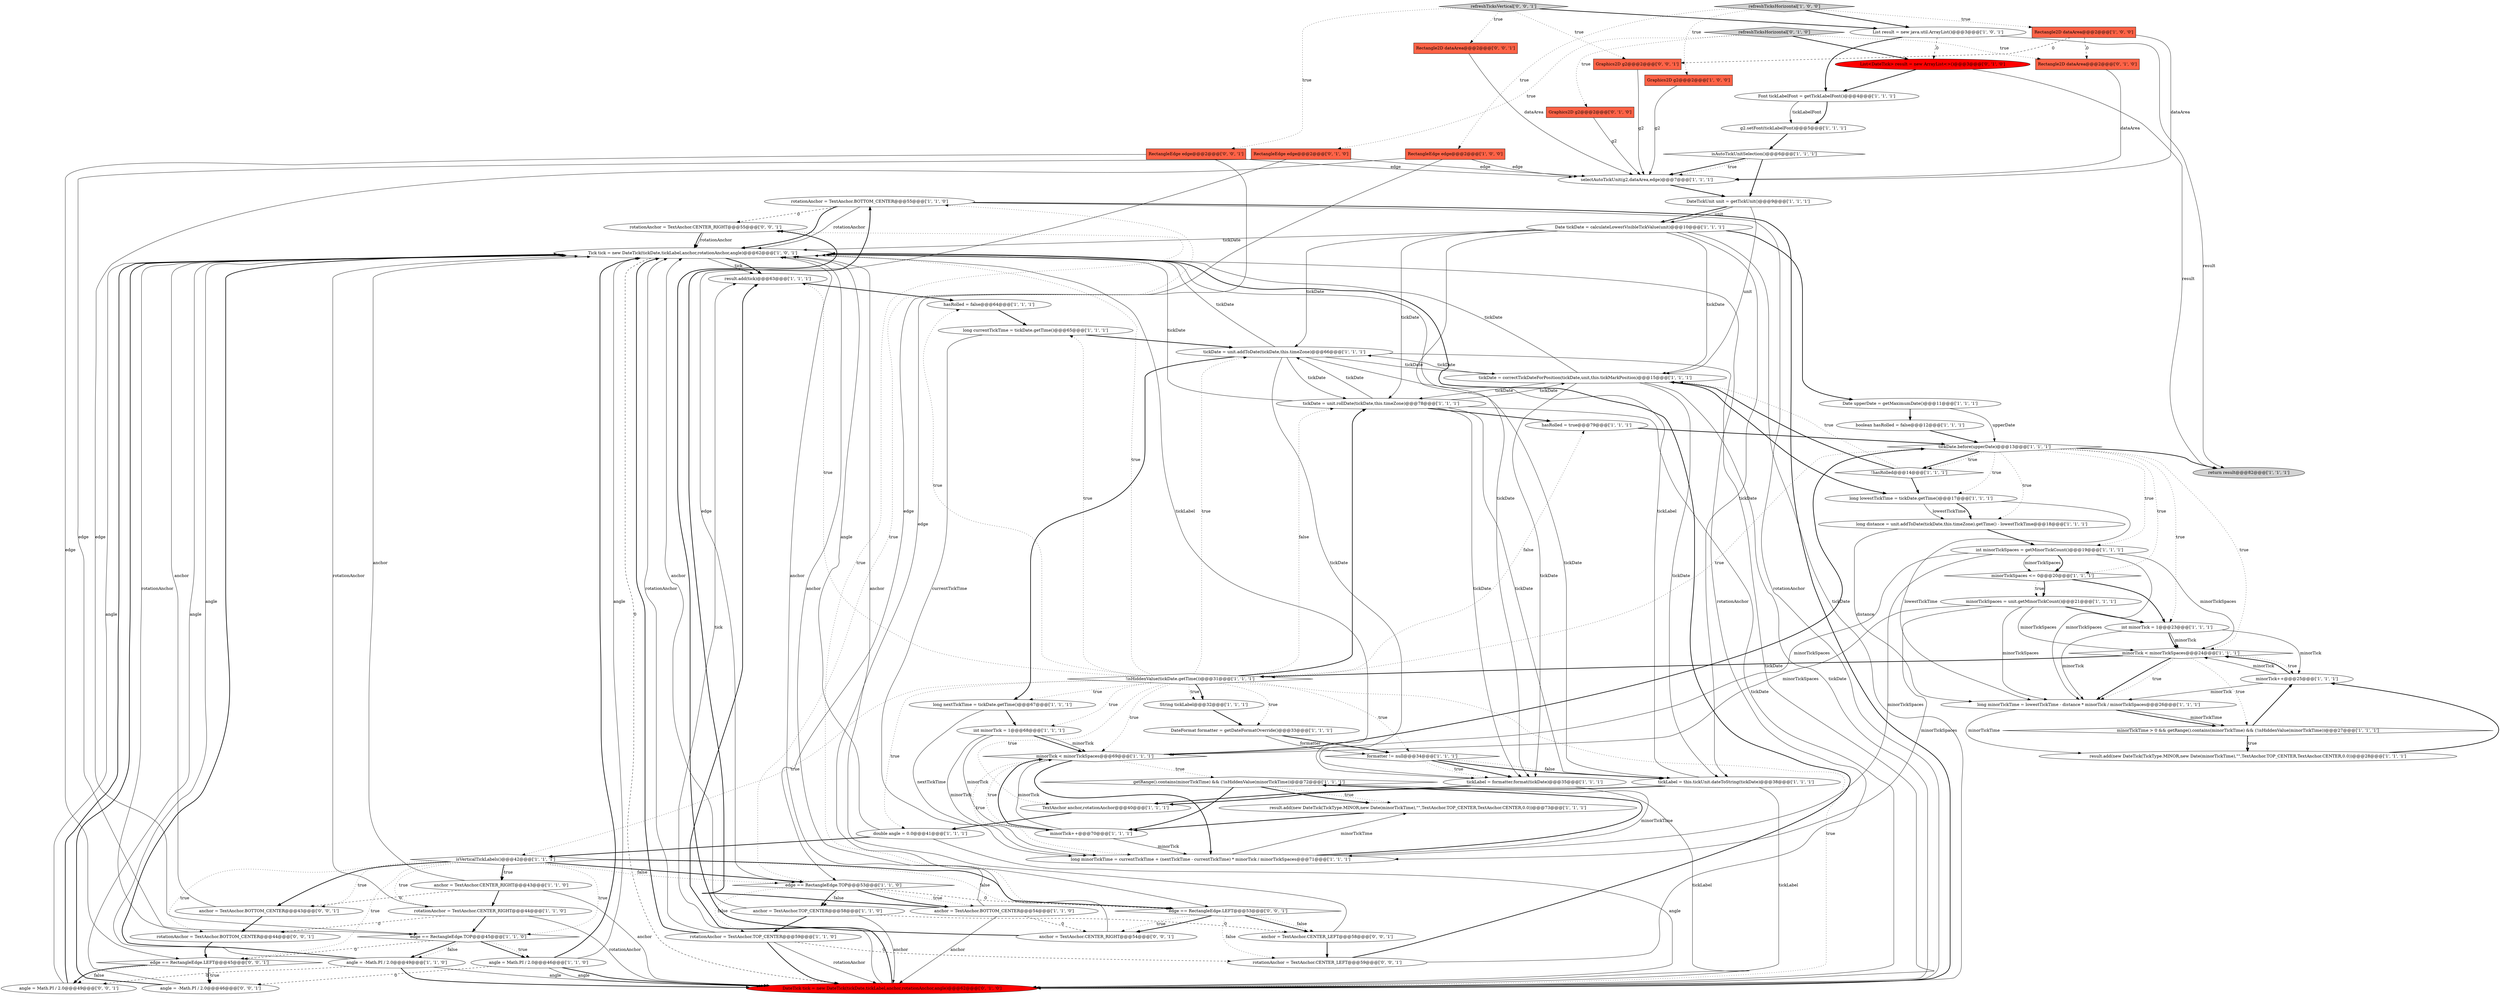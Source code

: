 digraph {
31 [style = filled, label = "rotationAnchor = TextAnchor.BOTTOM_CENTER@@@55@@@['1', '1', '0']", fillcolor = white, shape = ellipse image = "AAA0AAABBB1BBB"];
18 [style = filled, label = "minorTickSpaces <= 0@@@20@@@['1', '1', '1']", fillcolor = white, shape = diamond image = "AAA0AAABBB1BBB"];
51 [style = filled, label = "return result@@@82@@@['1', '1', '1']", fillcolor = lightgray, shape = ellipse image = "AAA0AAABBB1BBB"];
42 [style = filled, label = "tickDate = correctTickDateForPosition(tickDate,unit,this.tickMarkPosition)@@@15@@@['1', '1', '1']", fillcolor = white, shape = ellipse image = "AAA0AAABBB1BBB"];
15 [style = filled, label = "tickDate = unit.rollDate(tickDate,this.timeZone)@@@78@@@['1', '1', '1']", fillcolor = white, shape = ellipse image = "AAA0AAABBB1BBB"];
30 [style = filled, label = "boolean hasRolled = false@@@12@@@['1', '1', '1']", fillcolor = white, shape = ellipse image = "AAA0AAABBB1BBB"];
63 [style = filled, label = "RectangleEdge edge@@@2@@@['0', '1', '0']", fillcolor = tomato, shape = box image = "AAA0AAABBB2BBB"];
73 [style = filled, label = "rotationAnchor = TextAnchor.CENTER_LEFT@@@59@@@['0', '0', '1']", fillcolor = white, shape = ellipse image = "AAA0AAABBB3BBB"];
9 [style = filled, label = "tickLabel = this.tickUnit.dateToString(tickDate)@@@38@@@['1', '1', '1']", fillcolor = white, shape = ellipse image = "AAA0AAABBB1BBB"];
14 [style = filled, label = "anchor = TextAnchor.CENTER_RIGHT@@@43@@@['1', '1', '0']", fillcolor = white, shape = ellipse image = "AAA0AAABBB1BBB"];
36 [style = filled, label = "rotationAnchor = TextAnchor.CENTER_RIGHT@@@44@@@['1', '1', '0']", fillcolor = white, shape = ellipse image = "AAA0AAABBB1BBB"];
47 [style = filled, label = "selectAutoTickUnit(g2,dataArea,edge)@@@7@@@['1', '1', '1']", fillcolor = white, shape = ellipse image = "AAA0AAABBB1BBB"];
54 [style = filled, label = "g2.setFont(tickLabelFont)@@@5@@@['1', '1', '1']", fillcolor = white, shape = ellipse image = "AAA0AAABBB1BBB"];
29 [style = filled, label = "result.add(tick)@@@63@@@['1', '1', '1']", fillcolor = white, shape = ellipse image = "AAA0AAABBB1BBB"];
57 [style = filled, label = "Rectangle2D dataArea@@@2@@@['1', '0', '0']", fillcolor = tomato, shape = box image = "AAA1AAABBB1BBB"];
69 [style = filled, label = "edge == RectangleEdge.LEFT@@@45@@@['0', '0', '1']", fillcolor = white, shape = diamond image = "AAA0AAABBB3BBB"];
32 [style = filled, label = "result.add(new DateTick(TickType.MINOR,new Date(minorTickTime),\"\",TextAnchor.TOP_CENTER,TextAnchor.CENTER,0.0))@@@73@@@['1', '1', '1']", fillcolor = white, shape = ellipse image = "AAA0AAABBB1BBB"];
22 [style = filled, label = "Date upperDate = getMaximumDate()@@@11@@@['1', '1', '1']", fillcolor = white, shape = ellipse image = "AAA0AAABBB1BBB"];
26 [style = filled, label = "anchor = TextAnchor.TOP_CENTER@@@58@@@['1', '1', '0']", fillcolor = white, shape = ellipse image = "AAA0AAABBB1BBB"];
3 [style = filled, label = "!isHiddenValue(tickDate.getTime())@@@31@@@['1', '1', '1']", fillcolor = white, shape = diamond image = "AAA0AAABBB1BBB"];
35 [style = filled, label = "angle = -Math.PI / 2.0@@@49@@@['1', '1', '0']", fillcolor = white, shape = ellipse image = "AAA0AAABBB1BBB"];
46 [style = filled, label = "Font tickLabelFont = getTickLabelFont()@@@4@@@['1', '1', '1']", fillcolor = white, shape = ellipse image = "AAA0AAABBB1BBB"];
72 [style = filled, label = "anchor = TextAnchor.CENTER_RIGHT@@@54@@@['0', '0', '1']", fillcolor = white, shape = ellipse image = "AAA0AAABBB3BBB"];
77 [style = filled, label = "rotationAnchor = TextAnchor.CENTER_RIGHT@@@55@@@['0', '0', '1']", fillcolor = white, shape = ellipse image = "AAA0AAABBB3BBB"];
78 [style = filled, label = "angle = Math.PI / 2.0@@@49@@@['0', '0', '1']", fillcolor = white, shape = ellipse image = "AAA0AAABBB3BBB"];
4 [style = filled, label = "isAutoTickUnitSelection()@@@6@@@['1', '1', '1']", fillcolor = white, shape = diamond image = "AAA0AAABBB1BBB"];
66 [style = filled, label = "Rectangle2D dataArea@@@2@@@['0', '1', '0']", fillcolor = tomato, shape = box image = "AAA1AAABBB2BBB"];
75 [style = filled, label = "RectangleEdge edge@@@2@@@['0', '0', '1']", fillcolor = tomato, shape = box image = "AAA0AAABBB3BBB"];
27 [style = filled, label = "minorTick++@@@25@@@['1', '1', '1']", fillcolor = white, shape = ellipse image = "AAA0AAABBB1BBB"];
65 [style = filled, label = "refreshTicksHorizontal['0', '1', '0']", fillcolor = lightgray, shape = diamond image = "AAA0AAABBB2BBB"];
44 [style = filled, label = "Tick tick = new DateTick(tickDate,tickLabel,anchor,rotationAnchor,angle)@@@62@@@['1', '0', '1']", fillcolor = white, shape = ellipse image = "AAA0AAABBB1BBB"];
68 [style = filled, label = "refreshTicksVertical['0', '0', '1']", fillcolor = lightgray, shape = diamond image = "AAA0AAABBB3BBB"];
8 [style = filled, label = "minorTick < minorTickSpaces@@@24@@@['1', '1', '1']", fillcolor = white, shape = diamond image = "AAA0AAABBB1BBB"];
25 [style = filled, label = "!hasRolled@@@14@@@['1', '1', '1']", fillcolor = white, shape = diamond image = "AAA0AAABBB1BBB"];
49 [style = filled, label = "refreshTicksHorizontal['1', '0', '0']", fillcolor = lightgray, shape = diamond image = "AAA0AAABBB1BBB"];
10 [style = filled, label = "long distance = unit.addToDate(tickDate,this.timeZone).getTime() - lowestTickTime@@@18@@@['1', '1', '1']", fillcolor = white, shape = ellipse image = "AAA0AAABBB1BBB"];
23 [style = filled, label = "isVerticalTickLabels()@@@42@@@['1', '1', '1']", fillcolor = white, shape = diamond image = "AAA0AAABBB1BBB"];
50 [style = filled, label = "rotationAnchor = TextAnchor.TOP_CENTER@@@59@@@['1', '1', '0']", fillcolor = white, shape = ellipse image = "AAA0AAABBB1BBB"];
2 [style = filled, label = "hasRolled = true@@@79@@@['1', '1', '1']", fillcolor = white, shape = ellipse image = "AAA0AAABBB1BBB"];
41 [style = filled, label = "minorTickSpaces = unit.getMinorTickCount()@@@21@@@['1', '1', '1']", fillcolor = white, shape = ellipse image = "AAA0AAABBB1BBB"];
7 [style = filled, label = "edge == RectangleEdge.TOP@@@45@@@['1', '1', '0']", fillcolor = white, shape = diamond image = "AAA0AAABBB1BBB"];
39 [style = filled, label = "long nextTickTime = tickDate.getTime()@@@67@@@['1', '1', '1']", fillcolor = white, shape = ellipse image = "AAA0AAABBB1BBB"];
6 [style = filled, label = "int minorTickSpaces = getMinorTickCount()@@@19@@@['1', '1', '1']", fillcolor = white, shape = ellipse image = "AAA0AAABBB1BBB"];
16 [style = filled, label = "Date tickDate = calculateLowestVisibleTickValue(unit)@@@10@@@['1', '1', '1']", fillcolor = white, shape = ellipse image = "AAA0AAABBB1BBB"];
12 [style = filled, label = "minorTick < minorTickSpaces@@@69@@@['1', '1', '1']", fillcolor = white, shape = diamond image = "AAA0AAABBB1BBB"];
17 [style = filled, label = "TextAnchor anchor,rotationAnchor@@@40@@@['1', '1', '1']", fillcolor = white, shape = ellipse image = "AAA0AAABBB1BBB"];
34 [style = filled, label = "int minorTick = 1@@@23@@@['1', '1', '1']", fillcolor = white, shape = ellipse image = "AAA0AAABBB1BBB"];
43 [style = filled, label = "hasRolled = false@@@64@@@['1', '1', '1']", fillcolor = white, shape = ellipse image = "AAA0AAABBB1BBB"];
28 [style = filled, label = "RectangleEdge edge@@@2@@@['1', '0', '0']", fillcolor = tomato, shape = box image = "AAA0AAABBB1BBB"];
55 [style = filled, label = "double angle = 0.0@@@41@@@['1', '1', '1']", fillcolor = white, shape = ellipse image = "AAA0AAABBB1BBB"];
37 [style = filled, label = "List result = new java.util.ArrayList()@@@3@@@['1', '0', '1']", fillcolor = white, shape = ellipse image = "AAA0AAABBB1BBB"];
24 [style = filled, label = "angle = Math.PI / 2.0@@@46@@@['1', '1', '0']", fillcolor = white, shape = ellipse image = "AAA0AAABBB1BBB"];
38 [style = filled, label = "tickDate.before(upperDate)@@@13@@@['1', '1', '1']", fillcolor = white, shape = diamond image = "AAA0AAABBB1BBB"];
74 [style = filled, label = "edge == RectangleEdge.LEFT@@@53@@@['0', '0', '1']", fillcolor = white, shape = diamond image = "AAA0AAABBB3BBB"];
53 [style = filled, label = "minorTickTime > 0 && getRange().contains(minorTickTime) && (!isHiddenValue(minorTickTime))@@@27@@@['1', '1', '1']", fillcolor = white, shape = diamond image = "AAA0AAABBB1BBB"];
59 [style = filled, label = "tickDate = unit.addToDate(tickDate,this.timeZone)@@@66@@@['1', '1', '1']", fillcolor = white, shape = ellipse image = "AAA0AAABBB1BBB"];
64 [style = filled, label = "Graphics2D g2@@@2@@@['0', '1', '0']", fillcolor = tomato, shape = box image = "AAA0AAABBB2BBB"];
67 [style = filled, label = "angle = -Math.PI / 2.0@@@46@@@['0', '0', '1']", fillcolor = white, shape = ellipse image = "AAA0AAABBB3BBB"];
33 [style = filled, label = "edge == RectangleEdge.TOP@@@53@@@['1', '1', '0']", fillcolor = white, shape = diamond image = "AAA0AAABBB1BBB"];
40 [style = filled, label = "long minorTickTime = lowestTickTime - distance * minorTick / minorTickSpaces@@@26@@@['1', '1', '1']", fillcolor = white, shape = ellipse image = "AAA0AAABBB1BBB"];
56 [style = filled, label = "Graphics2D g2@@@2@@@['1', '0', '0']", fillcolor = tomato, shape = box image = "AAA0AAABBB1BBB"];
0 [style = filled, label = "long minorTickTime = currentTickTime + (nextTickTime - currentTickTime) * minorTick / minorTickSpaces@@@71@@@['1', '1', '1']", fillcolor = white, shape = ellipse image = "AAA0AAABBB1BBB"];
13 [style = filled, label = "result.add(new DateTick(TickType.MINOR,new Date(minorTickTime),\"\",TextAnchor.TOP_CENTER,TextAnchor.CENTER,0.0))@@@28@@@['1', '1', '1']", fillcolor = white, shape = ellipse image = "AAA0AAABBB1BBB"];
58 [style = filled, label = "long currentTickTime = tickDate.getTime()@@@65@@@['1', '1', '1']", fillcolor = white, shape = ellipse image = "AAA0AAABBB1BBB"];
76 [style = filled, label = "anchor = TextAnchor.CENTER_LEFT@@@58@@@['0', '0', '1']", fillcolor = white, shape = ellipse image = "AAA0AAABBB3BBB"];
5 [style = filled, label = "tickLabel = formatter.format(tickDate)@@@35@@@['1', '1', '1']", fillcolor = white, shape = ellipse image = "AAA0AAABBB1BBB"];
79 [style = filled, label = "Graphics2D g2@@@2@@@['0', '0', '1']", fillcolor = tomato, shape = box image = "AAA0AAABBB3BBB"];
48 [style = filled, label = "DateFormat formatter = getDateFormatOverride()@@@33@@@['1', '1', '1']", fillcolor = white, shape = ellipse image = "AAA0AAABBB1BBB"];
71 [style = filled, label = "Rectangle2D dataArea@@@2@@@['0', '0', '1']", fillcolor = tomato, shape = box image = "AAA0AAABBB3BBB"];
52 [style = filled, label = "DateTickUnit unit = getTickUnit()@@@9@@@['1', '1', '1']", fillcolor = white, shape = ellipse image = "AAA0AAABBB1BBB"];
1 [style = filled, label = "minorTick++@@@70@@@['1', '1', '1']", fillcolor = white, shape = ellipse image = "AAA0AAABBB1BBB"];
45 [style = filled, label = "getRange().contains(minorTickTime) && (!isHiddenValue(minorTickTime))@@@72@@@['1', '1', '1']", fillcolor = white, shape = diamond image = "AAA0AAABBB1BBB"];
20 [style = filled, label = "anchor = TextAnchor.BOTTOM_CENTER@@@54@@@['1', '1', '0']", fillcolor = white, shape = ellipse image = "AAA0AAABBB1BBB"];
62 [style = filled, label = "DateTick tick = new DateTick(tickDate,tickLabel,anchor,rotationAnchor,angle)@@@62@@@['0', '1', '0']", fillcolor = red, shape = ellipse image = "AAA1AAABBB2BBB"];
80 [style = filled, label = "anchor = TextAnchor.BOTTOM_CENTER@@@43@@@['0', '0', '1']", fillcolor = white, shape = ellipse image = "AAA0AAABBB3BBB"];
21 [style = filled, label = "formatter != null@@@34@@@['1', '1', '1']", fillcolor = white, shape = diamond image = "AAA0AAABBB1BBB"];
61 [style = filled, label = "List<DateTick> result = new ArrayList<>()@@@3@@@['0', '1', '0']", fillcolor = red, shape = ellipse image = "AAA1AAABBB2BBB"];
60 [style = filled, label = "String tickLabel@@@32@@@['1', '1', '1']", fillcolor = white, shape = ellipse image = "AAA0AAABBB1BBB"];
19 [style = filled, label = "int minorTick = 1@@@68@@@['1', '1', '1']", fillcolor = white, shape = ellipse image = "AAA0AAABBB1BBB"];
11 [style = filled, label = "long lowestTickTime = tickDate.getTime()@@@17@@@['1', '1', '1']", fillcolor = white, shape = ellipse image = "AAA0AAABBB1BBB"];
70 [style = filled, label = "rotationAnchor = TextAnchor.BOTTOM_CENTER@@@44@@@['0', '0', '1']", fillcolor = white, shape = ellipse image = "AAA0AAABBB3BBB"];
10->40 [style = solid, label="distance"];
57->79 [style = dashed, label="0"];
15->59 [style = solid, label="tickDate"];
39->19 [style = bold, label=""];
42->44 [style = solid, label="tickDate"];
70->69 [style = bold, label=""];
65->64 [style = dotted, label="true"];
66->47 [style = solid, label="dataArea"];
74->72 [style = bold, label=""];
38->34 [style = dotted, label="true"];
38->51 [style = bold, label=""];
50->44 [style = bold, label=""];
3->59 [style = dotted, label="true"];
62->29 [style = solid, label="tick"];
7->35 [style = bold, label=""];
26->44 [style = solid, label="anchor"];
23->70 [style = dotted, label="true"];
3->15 [style = dotted, label="false"];
68->71 [style = dotted, label="true"];
61->46 [style = bold, label=""];
8->40 [style = bold, label=""];
69->78 [style = bold, label=""];
23->74 [style = dotted, label="false"];
35->62 [style = solid, label="angle"];
22->30 [style = bold, label=""];
14->80 [style = dashed, label="0"];
27->8 [style = solid, label="minorTick"];
33->74 [style = dashed, label="0"];
53->27 [style = bold, label=""];
15->44 [style = solid, label="tickDate"];
76->73 [style = bold, label=""];
79->47 [style = solid, label="g2"];
12->38 [style = bold, label=""];
23->33 [style = bold, label=""];
24->44 [style = solid, label="angle"];
55->23 [style = bold, label=""];
46->54 [style = bold, label=""];
53->13 [style = dotted, label="true"];
73->44 [style = solid, label="rotationAnchor"];
38->8 [style = dotted, label="true"];
50->62 [style = bold, label=""];
24->62 [style = solid, label="angle"];
48->21 [style = bold, label=""];
1->12 [style = bold, label=""];
16->42 [style = solid, label="tickDate"];
29->43 [style = bold, label=""];
23->33 [style = dotted, label="false"];
58->59 [style = bold, label=""];
41->0 [style = solid, label="minorTickSpaces"];
65->66 [style = dotted, label="true"];
74->76 [style = bold, label=""];
43->58 [style = bold, label=""];
7->69 [style = dashed, label="0"];
45->32 [style = dotted, label="true"];
21->5 [style = dotted, label="true"];
15->9 [style = solid, label="tickDate"];
5->44 [style = solid, label="tickLabel"];
40->13 [style = solid, label="minorTickTime"];
1->0 [style = solid, label="minorTick"];
74->77 [style = dotted, label="true"];
19->0 [style = solid, label="minorTick"];
71->47 [style = solid, label="dataArea"];
68->75 [style = dotted, label="true"];
80->70 [style = bold, label=""];
35->44 [style = bold, label=""];
19->12 [style = bold, label=""];
78->44 [style = bold, label=""];
3->29 [style = dotted, label="true"];
69->78 [style = dotted, label="false"];
75->47 [style = solid, label="edge"];
72->77 [style = bold, label=""];
23->80 [style = dotted, label="true"];
24->44 [style = bold, label=""];
62->29 [style = bold, label=""];
74->76 [style = dotted, label="false"];
9->17 [style = bold, label=""];
8->40 [style = dotted, label="true"];
55->44 [style = solid, label="angle"];
20->31 [style = bold, label=""];
59->39 [style = bold, label=""];
31->62 [style = solid, label="rotationAnchor"];
34->8 [style = bold, label=""];
3->48 [style = dotted, label="true"];
5->17 [style = bold, label=""];
11->10 [style = solid, label="lowestTickTime"];
9->62 [style = solid, label="tickLabel"];
64->47 [style = solid, label="g2"];
60->48 [style = bold, label=""];
63->33 [style = solid, label="edge"];
38->18 [style = dotted, label="true"];
23->14 [style = bold, label=""];
45->1 [style = bold, label=""];
42->9 [style = solid, label="tickDate"];
3->58 [style = dotted, label="true"];
7->24 [style = bold, label=""];
23->14 [style = dotted, label="true"];
21->9 [style = bold, label=""];
37->46 [style = bold, label=""];
57->66 [style = dashed, label="0"];
19->12 [style = solid, label="minorTick"];
25->42 [style = dotted, label="true"];
6->0 [style = solid, label="minorTickSpaces"];
41->40 [style = solid, label="minorTickSpaces"];
56->47 [style = solid, label="g2"];
28->33 [style = solid, label="edge"];
59->44 [style = solid, label="tickDate"];
49->57 [style = dotted, label="true"];
59->62 [style = solid, label="tickDate"];
12->0 [style = dotted, label="true"];
38->25 [style = bold, label=""];
36->62 [style = solid, label="rotationAnchor"];
18->41 [style = dotted, label="true"];
3->17 [style = dotted, label="true"];
65->61 [style = bold, label=""];
18->41 [style = bold, label=""];
36->44 [style = solid, label="rotationAnchor"];
35->44 [style = solid, label="angle"];
59->15 [style = solid, label="tickDate"];
4->47 [style = bold, label=""];
59->42 [style = solid, label="tickDate"];
39->0 [style = solid, label="nextTickTime"];
27->8 [style = bold, label=""];
75->69 [style = solid, label="edge"];
3->23 [style = dotted, label="true"];
16->15 [style = solid, label="tickDate"];
14->36 [style = bold, label=""];
3->44 [style = dotted, label="true"];
19->1 [style = solid, label="minorTick"];
33->31 [style = dotted, label="true"];
38->10 [style = dotted, label="true"];
49->37 [style = bold, label=""];
77->44 [style = bold, label=""];
40->53 [style = bold, label=""];
6->8 [style = solid, label="minorTickSpaces"];
50->44 [style = solid, label="rotationAnchor"];
28->47 [style = solid, label="edge"];
44->29 [style = solid, label="tick"];
15->62 [style = solid, label="tickDate"];
0->45 [style = bold, label=""];
6->18 [style = bold, label=""];
18->34 [style = bold, label=""];
26->62 [style = solid, label="anchor"];
44->29 [style = bold, label=""];
4->47 [style = dotted, label="true"];
16->9 [style = solid, label="tickDate"];
58->0 [style = solid, label="currentTickTime"];
63->7 [style = solid, label="edge"];
22->38 [style = solid, label="upperDate"];
8->3 [style = bold, label=""];
23->80 [style = bold, label=""];
45->32 [style = bold, label=""];
68->79 [style = dotted, label="true"];
9->44 [style = solid, label="tickLabel"];
61->51 [style = solid, label="result"];
77->44 [style = solid, label="rotationAnchor"];
6->40 [style = solid, label="minorTickSpaces"];
38->25 [style = dotted, label="true"];
3->43 [style = dotted, label="true"];
72->44 [style = solid, label="anchor"];
73->44 [style = bold, label=""];
21->9 [style = dotted, label="false"];
23->7 [style = dotted, label="true"];
15->5 [style = solid, label="tickDate"];
26->76 [style = dashed, label="0"];
10->6 [style = bold, label=""];
33->26 [style = bold, label=""];
17->55 [style = bold, label=""];
27->40 [style = solid, label="minorTick"];
34->8 [style = solid, label="minorTick"];
40->53 [style = solid, label="minorTickTime"];
21->5 [style = bold, label=""];
49->56 [style = dotted, label="true"];
23->74 [style = bold, label=""];
13->27 [style = bold, label=""];
49->28 [style = dotted, label="true"];
20->72 [style = dashed, label="0"];
52->16 [style = bold, label=""];
46->54 [style = solid, label="tickLabelFont"];
31->44 [style = bold, label=""];
74->72 [style = dotted, label="true"];
42->11 [style = bold, label=""];
42->62 [style = solid, label="tickDate"];
11->10 [style = bold, label=""];
3->21 [style = dotted, label="true"];
5->62 [style = solid, label="tickLabel"];
36->70 [style = dashed, label="0"];
32->1 [style = bold, label=""];
42->5 [style = solid, label="tickDate"];
48->21 [style = solid, label="formatter"];
25->42 [style = bold, label=""];
6->18 [style = solid, label="minorTickSpaces"];
23->36 [style = dotted, label="true"];
74->73 [style = dotted, label="false"];
3->55 [style = dotted, label="true"];
76->44 [style = solid, label="anchor"];
1->12 [style = solid, label="minorTick"];
55->62 [style = solid, label="angle"];
42->15 [style = solid, label="tickDate"];
47->52 [style = bold, label=""];
42->59 [style = solid, label="tickDate"];
34->40 [style = solid, label="minorTick"];
31->44 [style = solid, label="rotationAnchor"];
33->50 [style = dotted, label="false"];
28->7 [style = solid, label="edge"];
41->34 [style = bold, label=""];
3->62 [style = dotted, label="true"];
53->13 [style = bold, label=""];
16->5 [style = solid, label="tickDate"];
6->12 [style = solid, label="minorTickSpaces"];
14->62 [style = solid, label="anchor"];
52->42 [style = solid, label="unit"];
7->35 [style = dotted, label="false"];
16->44 [style = solid, label="tickDate"];
70->44 [style = solid, label="rotationAnchor"];
0->45 [style = solid, label="minorTickTime"];
23->69 [style = dotted, label="true"];
30->38 [style = bold, label=""];
15->2 [style = bold, label=""];
41->12 [style = solid, label="minorTickSpaces"];
33->20 [style = bold, label=""];
69->67 [style = bold, label=""];
69->67 [style = dotted, label="true"];
80->44 [style = solid, label="anchor"];
20->62 [style = solid, label="anchor"];
50->73 [style = dashed, label="0"];
12->1 [style = dotted, label="true"];
16->62 [style = solid, label="tickDate"];
34->27 [style = solid, label="minorTick"];
67->44 [style = bold, label=""];
68->37 [style = bold, label=""];
3->15 [style = bold, label=""];
38->6 [style = dotted, label="true"];
37->51 [style = solid, label="result"];
15->42 [style = solid, label="tickDate"];
78->44 [style = solid, label="angle"];
54->4 [style = bold, label=""];
16->22 [style = bold, label=""];
12->0 [style = bold, label=""];
7->24 [style = dotted, label="true"];
57->47 [style = solid, label="dataArea"];
35->78 [style = dashed, label="0"];
38->11 [style = dotted, label="true"];
59->9 [style = solid, label="tickDate"];
11->40 [style = solid, label="lowestTickTime"];
33->20 [style = dotted, label="true"];
2->38 [style = bold, label=""];
20->44 [style = solid, label="anchor"];
38->3 [style = dotted, label="true"];
3->19 [style = dotted, label="true"];
4->52 [style = bold, label=""];
14->44 [style = solid, label="anchor"];
12->45 [style = dotted, label="true"];
26->50 [style = bold, label=""];
36->7 [style = bold, label=""];
25->11 [style = bold, label=""];
3->60 [style = dotted, label="true"];
3->39 [style = dotted, label="true"];
3->12 [style = dotted, label="true"];
35->62 [style = bold, label=""];
50->62 [style = solid, label="rotationAnchor"];
44->62 [style = dashed, label="0"];
33->26 [style = dotted, label="false"];
63->47 [style = solid, label="edge"];
37->61 [style = dashed, label="0"];
52->16 [style = solid, label="unit"];
16->59 [style = solid, label="tickDate"];
0->32 [style = solid, label="minorTickTime"];
24->62 [style = bold, label=""];
8->53 [style = dotted, label="true"];
8->27 [style = dotted, label="true"];
31->62 [style = bold, label=""];
75->74 [style = solid, label="edge"];
3->2 [style = dotted, label="false"];
65->63 [style = dotted, label="true"];
67->44 [style = solid, label="angle"];
31->77 [style = dashed, label="0"];
41->8 [style = solid, label="minorTickSpaces"];
24->67 [style = dashed, label="0"];
59->5 [style = solid, label="tickDate"];
3->60 [style = bold, label=""];
}
